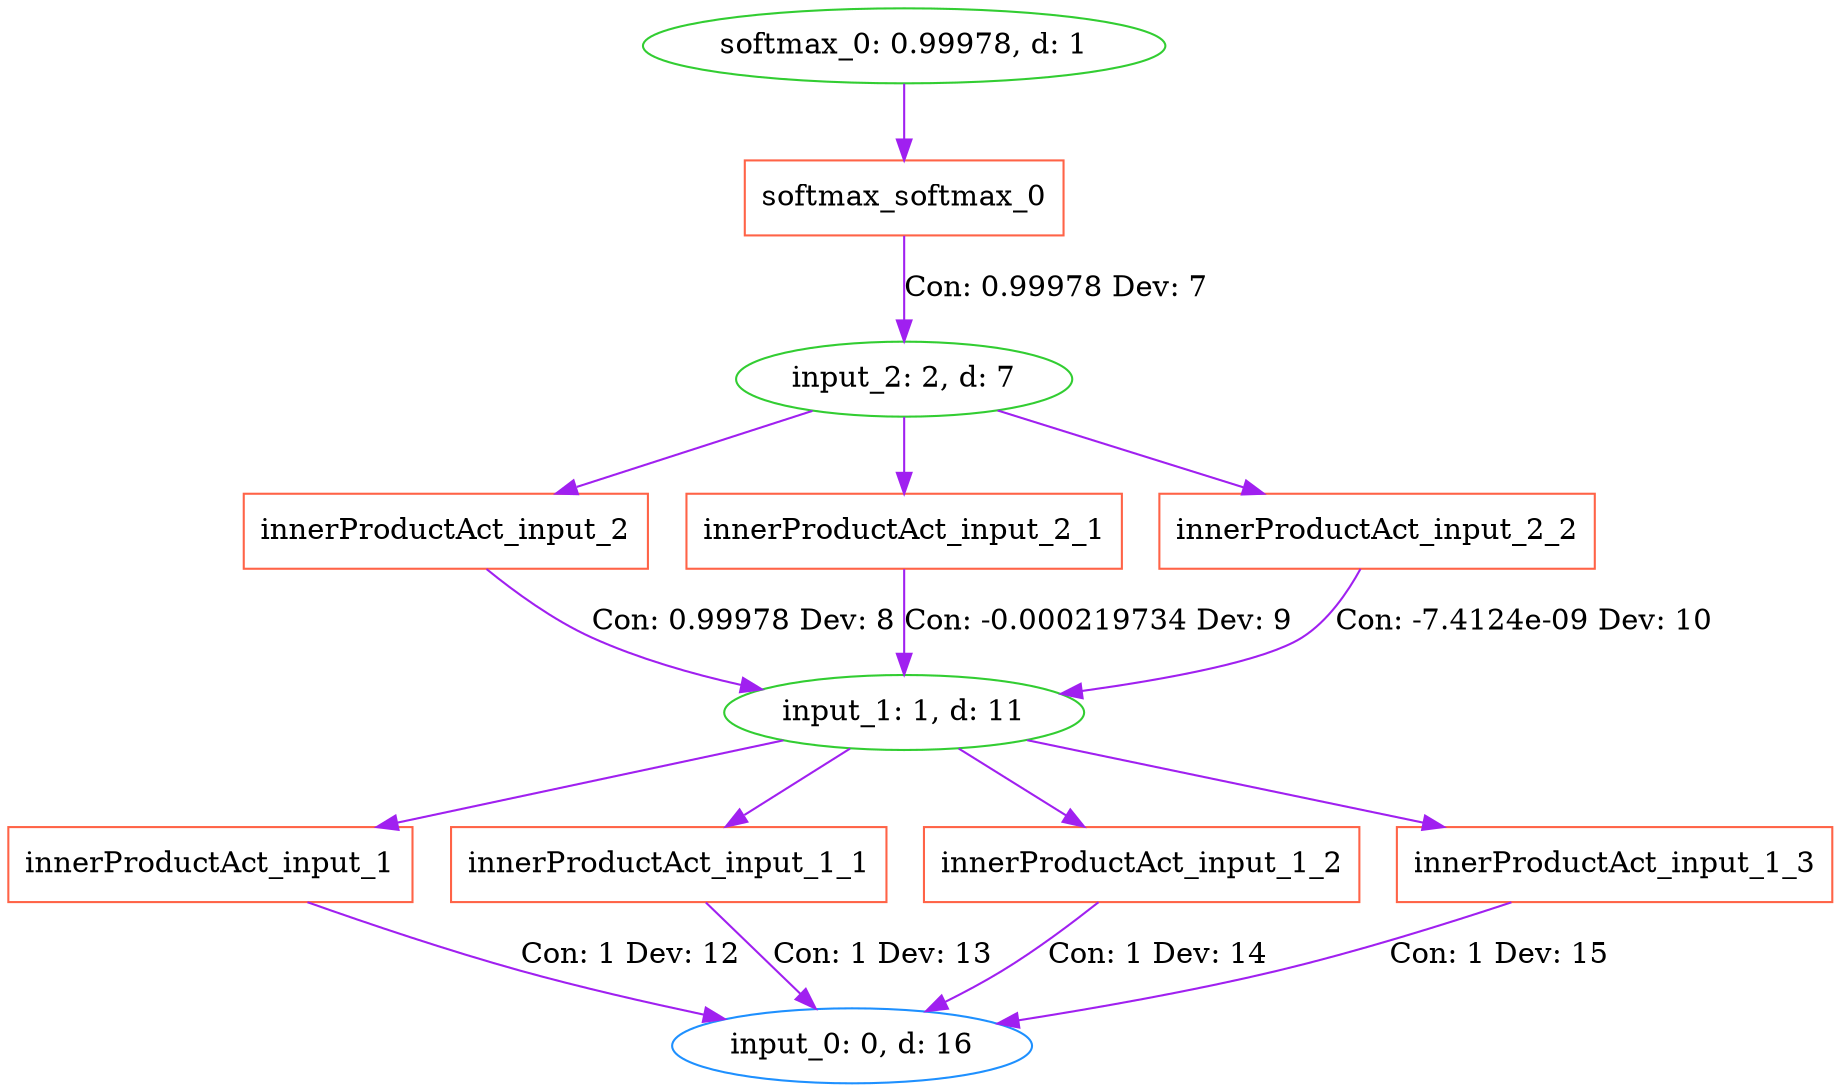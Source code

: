 digraph G {
0 [label="softmax_0: 0.99978, d: 1", shape=oval, color=limegreen];
1 [label="softmax_softmax_0", shape=box, color=tomato];
2 [label="input_2: 2, d: 7", shape=oval, color=limegreen];
3 [label="innerProductAct_input_2", shape=box, color=tomato];
4 [label="input_1: 1, d: 11", shape=oval, color=limegreen];
5 [label="innerProductAct_input_1", shape=box, color=tomato];
6 [label="input_0: 0, d: 16", shape=oval, color=dodgerblue];
7 [label="innerProductAct_input_1_1", shape=box, color=tomato];
8 [label="innerProductAct_input_1_2", shape=box, color=tomato];
9 [label="innerProductAct_input_1_3", shape=box, color=tomato];
10 [label="innerProductAct_input_2_1", shape=box, color=tomato];
11 [label="innerProductAct_input_2_2", shape=box, color=tomato];
0->1  [color=purple]
 [label=""];
1->2  [color=purple]
 [label="Con: 0.99978 Dev: 7"];
2->3  [color=purple]
 [label=""];
3->4  [color=purple]
 [label="Con: 0.99978 Dev: 8"];
4->5  [color=purple]
 [label=""];
5->6  [color=purple]
 [label="Con: 1 Dev: 12"];
4->7  [color=purple]
 [label=""];
7->6  [color=purple]
 [label="Con: 1 Dev: 13"];
4->8  [color=purple]
 [label=""];
8->6  [color=purple]
 [label="Con: 1 Dev: 14"];
4->9  [color=purple]
 [label=""];
9->6  [color=purple]
 [label="Con: 1 Dev: 15"];
2->10  [color=purple]
 [label=""];
10->4  [color=purple]
 [label="Con: -0.000219734 Dev: 9"];
2->11  [color=purple]
 [label=""];
11->4  [color=purple]
 [label="Con: -7.4124e-09 Dev: 10"];
}
